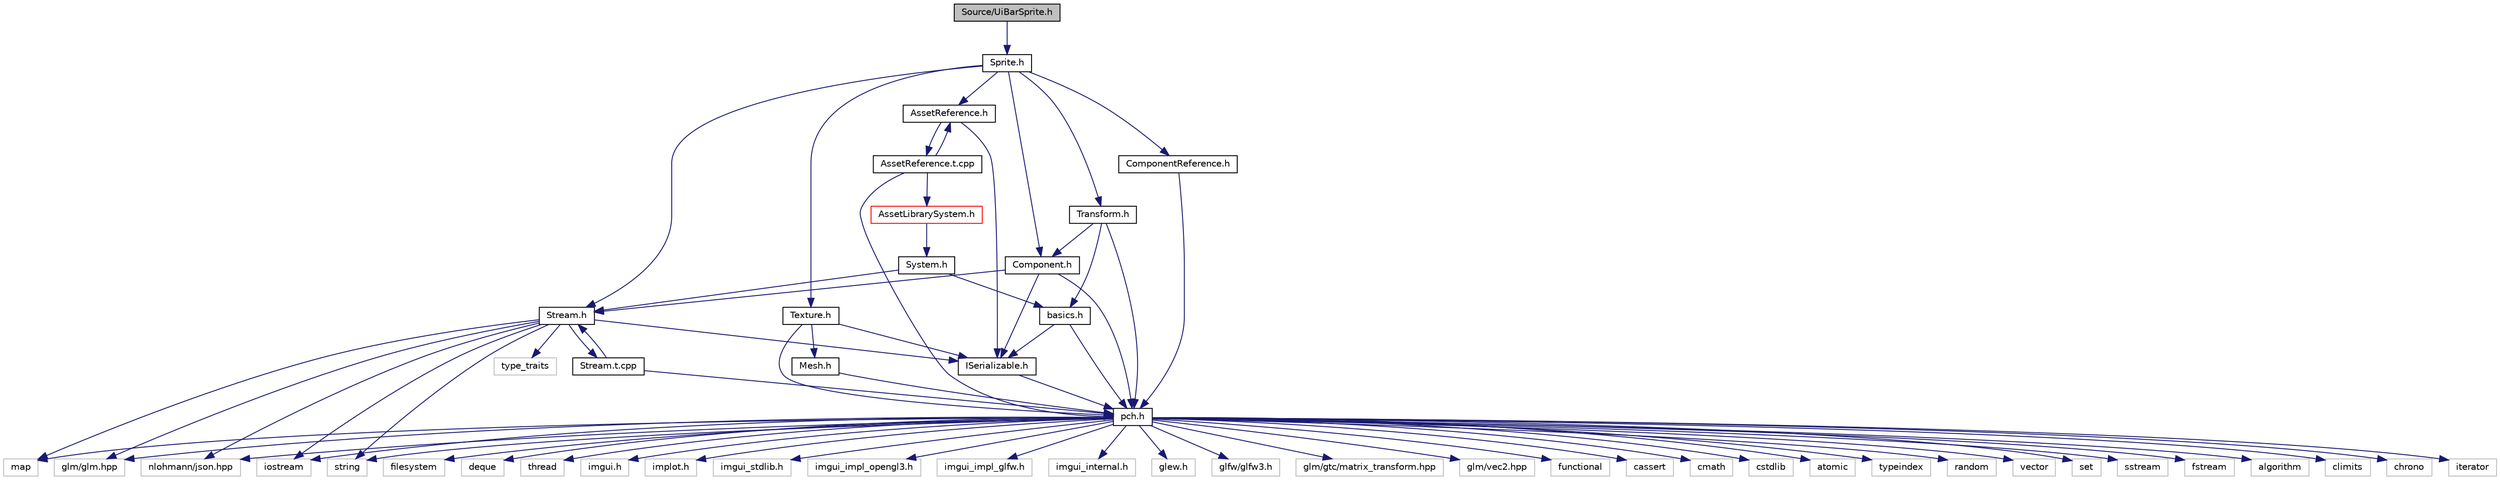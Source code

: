 digraph "Source/UiBarSprite.h"
{
 // LATEX_PDF_SIZE
  edge [fontname="Helvetica",fontsize="10",labelfontname="Helvetica",labelfontsize="10"];
  node [fontname="Helvetica",fontsize="10",shape=record];
  Node1 [label="Source/UiBarSprite.h",height=0.2,width=0.4,color="black", fillcolor="grey75", style="filled", fontcolor="black",tooltip="sprite that renders a ui bar"];
  Node1 -> Node2 [color="midnightblue",fontsize="10",style="solid",fontname="Helvetica"];
  Node2 [label="Sprite.h",height=0.2,width=0.4,color="black", fillcolor="white", style="filled",URL="$Sprite_8h_source.html",tooltip=" "];
  Node2 -> Node3 [color="midnightblue",fontsize="10",style="solid",fontname="Helvetica"];
  Node3 [label="Component.h",height=0.2,width=0.4,color="black", fillcolor="white", style="filled",URL="$Component_8h.html",tooltip="Virtual component header."];
  Node3 -> Node4 [color="midnightblue",fontsize="10",style="solid",fontname="Helvetica"];
  Node4 [label="pch.h",height=0.2,width=0.4,color="black", fillcolor="white", style="filled",URL="$pch_8h.html",tooltip="This is a precompiled header file."];
  Node4 -> Node5 [color="midnightblue",fontsize="10",style="solid",fontname="Helvetica"];
  Node5 [label="functional",height=0.2,width=0.4,color="grey75", fillcolor="white", style="filled",tooltip=" "];
  Node4 -> Node6 [color="midnightblue",fontsize="10",style="solid",fontname="Helvetica"];
  Node6 [label="iostream",height=0.2,width=0.4,color="grey75", fillcolor="white", style="filled",tooltip=" "];
  Node4 -> Node7 [color="midnightblue",fontsize="10",style="solid",fontname="Helvetica"];
  Node7 [label="cassert",height=0.2,width=0.4,color="grey75", fillcolor="white", style="filled",tooltip=" "];
  Node4 -> Node8 [color="midnightblue",fontsize="10",style="solid",fontname="Helvetica"];
  Node8 [label="cmath",height=0.2,width=0.4,color="grey75", fillcolor="white", style="filled",tooltip=" "];
  Node4 -> Node9 [color="midnightblue",fontsize="10",style="solid",fontname="Helvetica"];
  Node9 [label="cstdlib",height=0.2,width=0.4,color="grey75", fillcolor="white", style="filled",tooltip=" "];
  Node4 -> Node10 [color="midnightblue",fontsize="10",style="solid",fontname="Helvetica"];
  Node10 [label="atomic",height=0.2,width=0.4,color="grey75", fillcolor="white", style="filled",tooltip=" "];
  Node4 -> Node11 [color="midnightblue",fontsize="10",style="solid",fontname="Helvetica"];
  Node11 [label="typeindex",height=0.2,width=0.4,color="grey75", fillcolor="white", style="filled",tooltip=" "];
  Node4 -> Node12 [color="midnightblue",fontsize="10",style="solid",fontname="Helvetica"];
  Node12 [label="random",height=0.2,width=0.4,color="grey75", fillcolor="white", style="filled",tooltip=" "];
  Node4 -> Node13 [color="midnightblue",fontsize="10",style="solid",fontname="Helvetica"];
  Node13 [label="vector",height=0.2,width=0.4,color="grey75", fillcolor="white", style="filled",tooltip=" "];
  Node4 -> Node14 [color="midnightblue",fontsize="10",style="solid",fontname="Helvetica"];
  Node14 [label="string",height=0.2,width=0.4,color="grey75", fillcolor="white", style="filled",tooltip=" "];
  Node4 -> Node15 [color="midnightblue",fontsize="10",style="solid",fontname="Helvetica"];
  Node15 [label="map",height=0.2,width=0.4,color="grey75", fillcolor="white", style="filled",tooltip=" "];
  Node4 -> Node16 [color="midnightblue",fontsize="10",style="solid",fontname="Helvetica"];
  Node16 [label="set",height=0.2,width=0.4,color="grey75", fillcolor="white", style="filled",tooltip=" "];
  Node4 -> Node17 [color="midnightblue",fontsize="10",style="solid",fontname="Helvetica"];
  Node17 [label="sstream",height=0.2,width=0.4,color="grey75", fillcolor="white", style="filled",tooltip=" "];
  Node4 -> Node18 [color="midnightblue",fontsize="10",style="solid",fontname="Helvetica"];
  Node18 [label="fstream",height=0.2,width=0.4,color="grey75", fillcolor="white", style="filled",tooltip=" "];
  Node4 -> Node19 [color="midnightblue",fontsize="10",style="solid",fontname="Helvetica"];
  Node19 [label="algorithm",height=0.2,width=0.4,color="grey75", fillcolor="white", style="filled",tooltip=" "];
  Node4 -> Node20 [color="midnightblue",fontsize="10",style="solid",fontname="Helvetica"];
  Node20 [label="climits",height=0.2,width=0.4,color="grey75", fillcolor="white", style="filled",tooltip=" "];
  Node4 -> Node21 [color="midnightblue",fontsize="10",style="solid",fontname="Helvetica"];
  Node21 [label="chrono",height=0.2,width=0.4,color="grey75", fillcolor="white", style="filled",tooltip=" "];
  Node4 -> Node22 [color="midnightblue",fontsize="10",style="solid",fontname="Helvetica"];
  Node22 [label="iterator",height=0.2,width=0.4,color="grey75", fillcolor="white", style="filled",tooltip=" "];
  Node4 -> Node23 [color="midnightblue",fontsize="10",style="solid",fontname="Helvetica"];
  Node23 [label="filesystem",height=0.2,width=0.4,color="grey75", fillcolor="white", style="filled",tooltip=" "];
  Node4 -> Node24 [color="midnightblue",fontsize="10",style="solid",fontname="Helvetica"];
  Node24 [label="deque",height=0.2,width=0.4,color="grey75", fillcolor="white", style="filled",tooltip=" "];
  Node4 -> Node25 [color="midnightblue",fontsize="10",style="solid",fontname="Helvetica"];
  Node25 [label="thread",height=0.2,width=0.4,color="grey75", fillcolor="white", style="filled",tooltip=" "];
  Node4 -> Node26 [color="midnightblue",fontsize="10",style="solid",fontname="Helvetica"];
  Node26 [label="imgui.h",height=0.2,width=0.4,color="grey75", fillcolor="white", style="filled",tooltip=" "];
  Node4 -> Node27 [color="midnightblue",fontsize="10",style="solid",fontname="Helvetica"];
  Node27 [label="implot.h",height=0.2,width=0.4,color="grey75", fillcolor="white", style="filled",tooltip=" "];
  Node4 -> Node28 [color="midnightblue",fontsize="10",style="solid",fontname="Helvetica"];
  Node28 [label="imgui_stdlib.h",height=0.2,width=0.4,color="grey75", fillcolor="white", style="filled",tooltip=" "];
  Node4 -> Node29 [color="midnightblue",fontsize="10",style="solid",fontname="Helvetica"];
  Node29 [label="imgui_impl_opengl3.h",height=0.2,width=0.4,color="grey75", fillcolor="white", style="filled",tooltip=" "];
  Node4 -> Node30 [color="midnightblue",fontsize="10",style="solid",fontname="Helvetica"];
  Node30 [label="imgui_impl_glfw.h",height=0.2,width=0.4,color="grey75", fillcolor="white", style="filled",tooltip=" "];
  Node4 -> Node31 [color="midnightblue",fontsize="10",style="solid",fontname="Helvetica"];
  Node31 [label="imgui_internal.h",height=0.2,width=0.4,color="grey75", fillcolor="white", style="filled",tooltip=" "];
  Node4 -> Node32 [color="midnightblue",fontsize="10",style="solid",fontname="Helvetica"];
  Node32 [label="glew.h",height=0.2,width=0.4,color="grey75", fillcolor="white", style="filled",tooltip=" "];
  Node4 -> Node33 [color="midnightblue",fontsize="10",style="solid",fontname="Helvetica"];
  Node33 [label="glfw/glfw3.h",height=0.2,width=0.4,color="grey75", fillcolor="white", style="filled",tooltip=" "];
  Node4 -> Node34 [color="midnightblue",fontsize="10",style="solid",fontname="Helvetica"];
  Node34 [label="glm/glm.hpp",height=0.2,width=0.4,color="grey75", fillcolor="white", style="filled",tooltip=" "];
  Node4 -> Node35 [color="midnightblue",fontsize="10",style="solid",fontname="Helvetica"];
  Node35 [label="glm/gtc/matrix_transform.hpp",height=0.2,width=0.4,color="grey75", fillcolor="white", style="filled",tooltip=" "];
  Node4 -> Node36 [color="midnightblue",fontsize="10",style="solid",fontname="Helvetica"];
  Node36 [label="glm/vec2.hpp",height=0.2,width=0.4,color="grey75", fillcolor="white", style="filled",tooltip=" "];
  Node4 -> Node37 [color="midnightblue",fontsize="10",style="solid",fontname="Helvetica"];
  Node37 [label="nlohmann/json.hpp",height=0.2,width=0.4,color="grey75", fillcolor="white", style="filled",tooltip=" "];
  Node3 -> Node38 [color="midnightblue",fontsize="10",style="solid",fontname="Helvetica"];
  Node38 [label="ISerializable.h",height=0.2,width=0.4,color="black", fillcolor="white", style="filled",URL="$ISerializable_8h.html",tooltip="interface for all serializable objects"];
  Node38 -> Node4 [color="midnightblue",fontsize="10",style="solid",fontname="Helvetica"];
  Node3 -> Node39 [color="midnightblue",fontsize="10",style="solid",fontname="Helvetica"];
  Node39 [label="Stream.h",height=0.2,width=0.4,color="black", fillcolor="white", style="filled",URL="$Stream_8h.html",tooltip="JSON File reading/writing."];
  Node39 -> Node14 [color="midnightblue",fontsize="10",style="solid",fontname="Helvetica"];
  Node39 -> Node15 [color="midnightblue",fontsize="10",style="solid",fontname="Helvetica"];
  Node39 -> Node34 [color="midnightblue",fontsize="10",style="solid",fontname="Helvetica"];
  Node39 -> Node37 [color="midnightblue",fontsize="10",style="solid",fontname="Helvetica"];
  Node39 -> Node40 [color="midnightblue",fontsize="10",style="solid",fontname="Helvetica"];
  Node40 [label="type_traits",height=0.2,width=0.4,color="grey75", fillcolor="white", style="filled",tooltip=" "];
  Node39 -> Node6 [color="midnightblue",fontsize="10",style="solid",fontname="Helvetica"];
  Node39 -> Node38 [color="midnightblue",fontsize="10",style="solid",fontname="Helvetica"];
  Node39 -> Node41 [color="midnightblue",fontsize="10",style="solid",fontname="Helvetica"];
  Node41 [label="Stream.t.cpp",height=0.2,width=0.4,color="black", fillcolor="white", style="filled",URL="$Stream_8t_8cpp.html",tooltip="JSON File reading/writing."];
  Node41 -> Node4 [color="midnightblue",fontsize="10",style="solid",fontname="Helvetica"];
  Node41 -> Node39 [color="midnightblue",fontsize="10",style="solid",fontname="Helvetica"];
  Node2 -> Node39 [color="midnightblue",fontsize="10",style="solid",fontname="Helvetica"];
  Node2 -> Node42 [color="midnightblue",fontsize="10",style="solid",fontname="Helvetica"];
  Node42 [label="ComponentReference.h",height=0.2,width=0.4,color="black", fillcolor="white", style="filled",URL="$ComponentReference_8h.html",tooltip="a reference to a component in the scene"];
  Node42 -> Node4 [color="midnightblue",fontsize="10",style="solid",fontname="Helvetica"];
  Node2 -> Node43 [color="midnightblue",fontsize="10",style="solid",fontname="Helvetica"];
  Node43 [label="Transform.h",height=0.2,width=0.4,color="black", fillcolor="white", style="filled",URL="$Transform_8h.html",tooltip="Transform."];
  Node43 -> Node4 [color="midnightblue",fontsize="10",style="solid",fontname="Helvetica"];
  Node43 -> Node44 [color="midnightblue",fontsize="10",style="solid",fontname="Helvetica"];
  Node44 [label="basics.h",height=0.2,width=0.4,color="black", fillcolor="white", style="filled",URL="$basics_8h_source.html",tooltip=" "];
  Node44 -> Node4 [color="midnightblue",fontsize="10",style="solid",fontname="Helvetica"];
  Node44 -> Node38 [color="midnightblue",fontsize="10",style="solid",fontname="Helvetica"];
  Node43 -> Node3 [color="midnightblue",fontsize="10",style="solid",fontname="Helvetica"];
  Node2 -> Node45 [color="midnightblue",fontsize="10",style="solid",fontname="Helvetica"];
  Node45 [label="AssetReference.h",height=0.2,width=0.4,color="black", fillcolor="white", style="filled",URL="$AssetReference_8h.html",tooltip="a reference to an Asset"];
  Node45 -> Node38 [color="midnightblue",fontsize="10",style="solid",fontname="Helvetica"];
  Node45 -> Node46 [color="midnightblue",fontsize="10",style="solid",fontname="Helvetica"];
  Node46 [label="AssetReference.t.cpp",height=0.2,width=0.4,color="black", fillcolor="white", style="filled",URL="$AssetReference_8t_8cpp.html",tooltip="a reference to an Asset"];
  Node46 -> Node4 [color="midnightblue",fontsize="10",style="solid",fontname="Helvetica"];
  Node46 -> Node45 [color="midnightblue",fontsize="10",style="solid",fontname="Helvetica"];
  Node46 -> Node47 [color="midnightblue",fontsize="10",style="solid",fontname="Helvetica"];
  Node47 [label="AssetLibrarySystem.h",height=0.2,width=0.4,color="red", fillcolor="white", style="filled",URL="$AssetLibrarySystem_8h.html",tooltip="Asset System."];
  Node47 -> Node48 [color="midnightblue",fontsize="10",style="solid",fontname="Helvetica"];
  Node48 [label="System.h",height=0.2,width=0.4,color="black", fillcolor="white", style="filled",URL="$System_8h.html",tooltip="Base class for all Systems."];
  Node48 -> Node44 [color="midnightblue",fontsize="10",style="solid",fontname="Helvetica"];
  Node48 -> Node39 [color="midnightblue",fontsize="10",style="solid",fontname="Helvetica"];
  Node2 -> Node54 [color="midnightblue",fontsize="10",style="solid",fontname="Helvetica"];
  Node54 [label="Texture.h",height=0.2,width=0.4,color="black", fillcolor="white", style="filled",URL="$Texture_8h.html",tooltip="Header for the OpenGL texture wrapper."];
  Node54 -> Node4 [color="midnightblue",fontsize="10",style="solid",fontname="Helvetica"];
  Node54 -> Node38 [color="midnightblue",fontsize="10",style="solid",fontname="Helvetica"];
  Node54 -> Node55 [color="midnightblue",fontsize="10",style="solid",fontname="Helvetica"];
  Node55 [label="Mesh.h",height=0.2,width=0.4,color="black", fillcolor="white", style="filled",URL="$Mesh_8h.html",tooltip="Mesh class - holds on to buffer/VAO references, draws their contents."];
  Node55 -> Node4 [color="midnightblue",fontsize="10",style="solid",fontname="Helvetica"];
}

